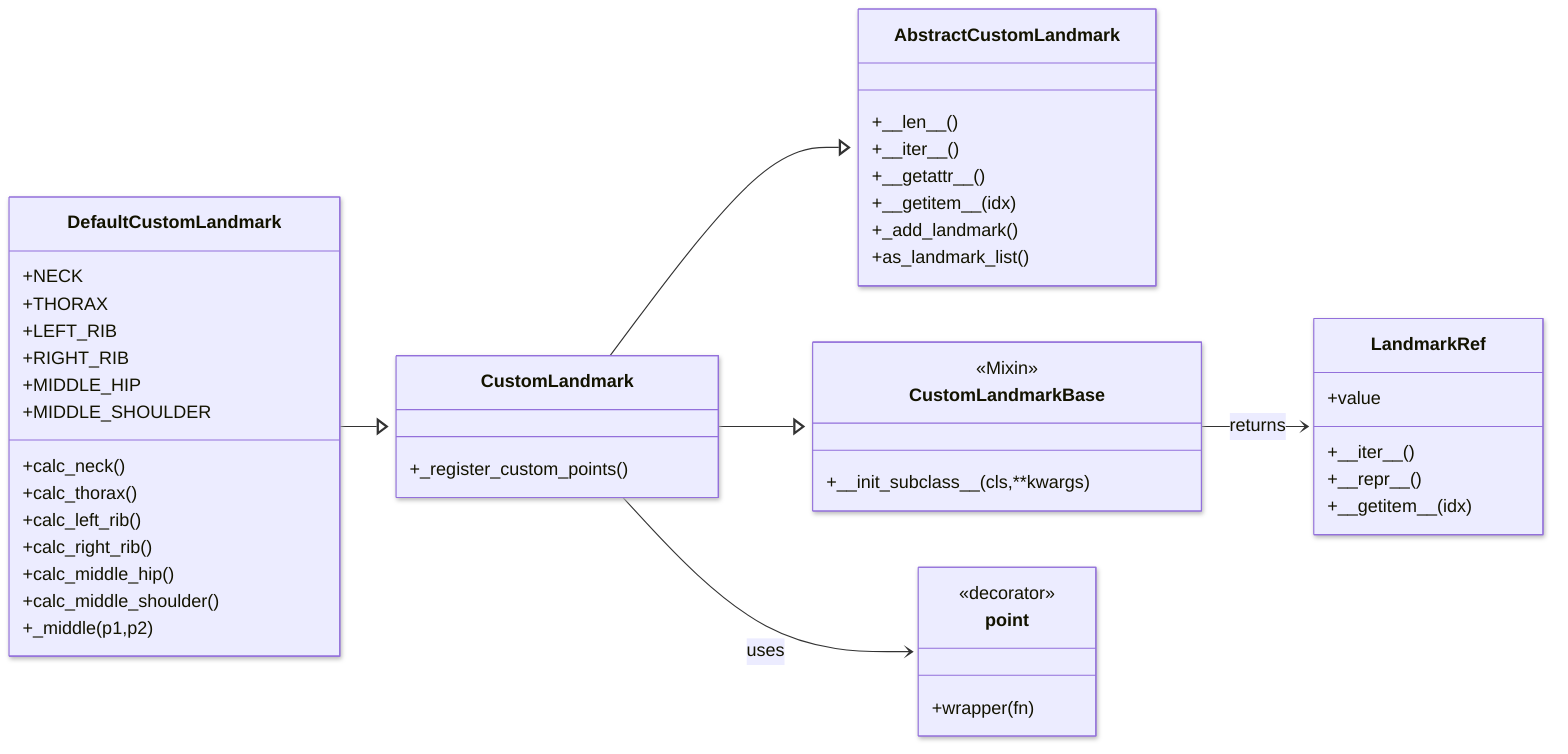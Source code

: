 ---
config:
  theme: mc
  look: neo
  layout: dagre
---
classDiagram
direction LR
    class AbstractCustomLandmark {
        +\_\_len\_\_()
        +\_\_iter\_\_()
        +\_\_getattr\_\_()
        +\_\_getitem\_\_(idx)
	    +\_add\_landmark()
	    +as_landmark_list()
    }
    class CustomLandmarkBase {
	    +\_\_init\_subclass\_\_(cls,**kwargs)
    }
    class CustomLandmark {
	    +_register\_custom\_points()
    }
    class DefaultCustomLandmark {
        +NECK
        +THORAX
        +LEFT_RIB
        +RIGHT_RIB
        +MIDDLE_HIP
        +MIDDLE_SHOULDER
        +calc_neck()
        +calc_thorax()
        +calc_left_rib()
        +calc_right_rib()
        +calc_middle_hip()
        +calc_middle_shoulder()
        +\_middle(p1,p2)
    }
    class LandmarkRef {
	    +value
	    +\_\_iter\_\_()
        +\_\_repr\_\_()
	    +\_\_getitem\_\_(idx)
    }
    class point {
        +wrapper(fn)
    }
	<<Mixin>> CustomLandmarkBase
	<<decorator>> point
    CustomLandmark --|> AbstractCustomLandmark
    CustomLandmark --|> CustomLandmarkBase
    DefaultCustomLandmark --|> CustomLandmark
    CustomLandmarkBase --> LandmarkRef : returns
    CustomLandmark --> point : uses